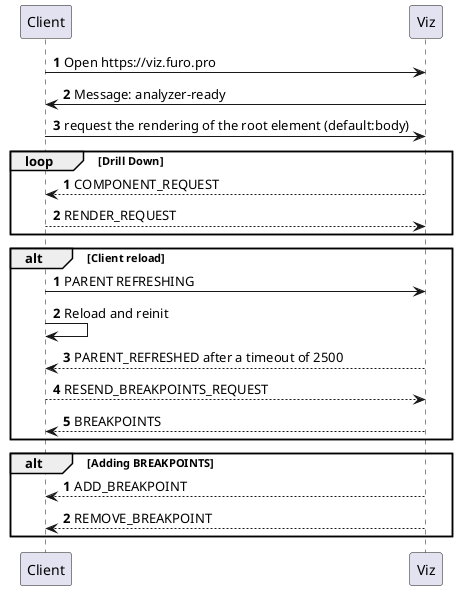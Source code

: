 @startuml
'https://plantuml.com/sequence-diagram

 autonumber

Client -> Viz: Open https://viz.furo.pro
Viz -> Client: Message: analyzer-ready

Client -> Viz: request the rendering of the root element (default:body)


loop Drill Down
autonumber
Client <-- Viz: COMPONENT_REQUEST
Client --> Viz: RENDER_REQUEST
end

alt Client reload
autonumber
Client -> Viz: PARENT REFRESHING
Client -> Client: Reload and reinit
Client <-- Viz: PARENT_REFRESHED after a timeout of 2500

Client --> Viz: RESEND_BREAKPOINTS_REQUEST
Client <-- Viz: BREAKPOINTS
end


alt Adding BREAKPOINTS
autonumber
Client <-- Viz: ADD_BREAKPOINT
Client <-- Viz: REMOVE_BREAKPOINT
end


@enduml
